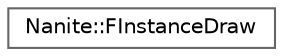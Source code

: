 digraph "Graphical Class Hierarchy"
{
 // INTERACTIVE_SVG=YES
 // LATEX_PDF_SIZE
  bgcolor="transparent";
  edge [fontname=Helvetica,fontsize=10,labelfontname=Helvetica,labelfontsize=10];
  node [fontname=Helvetica,fontsize=10,shape=box,height=0.2,width=0.4];
  rankdir="LR";
  Node0 [id="Node000000",label="Nanite::FInstanceDraw",height=0.2,width=0.4,color="grey40", fillcolor="white", style="filled",URL="$d7/d82/structNanite_1_1FInstanceDraw.html",tooltip=" "];
}
